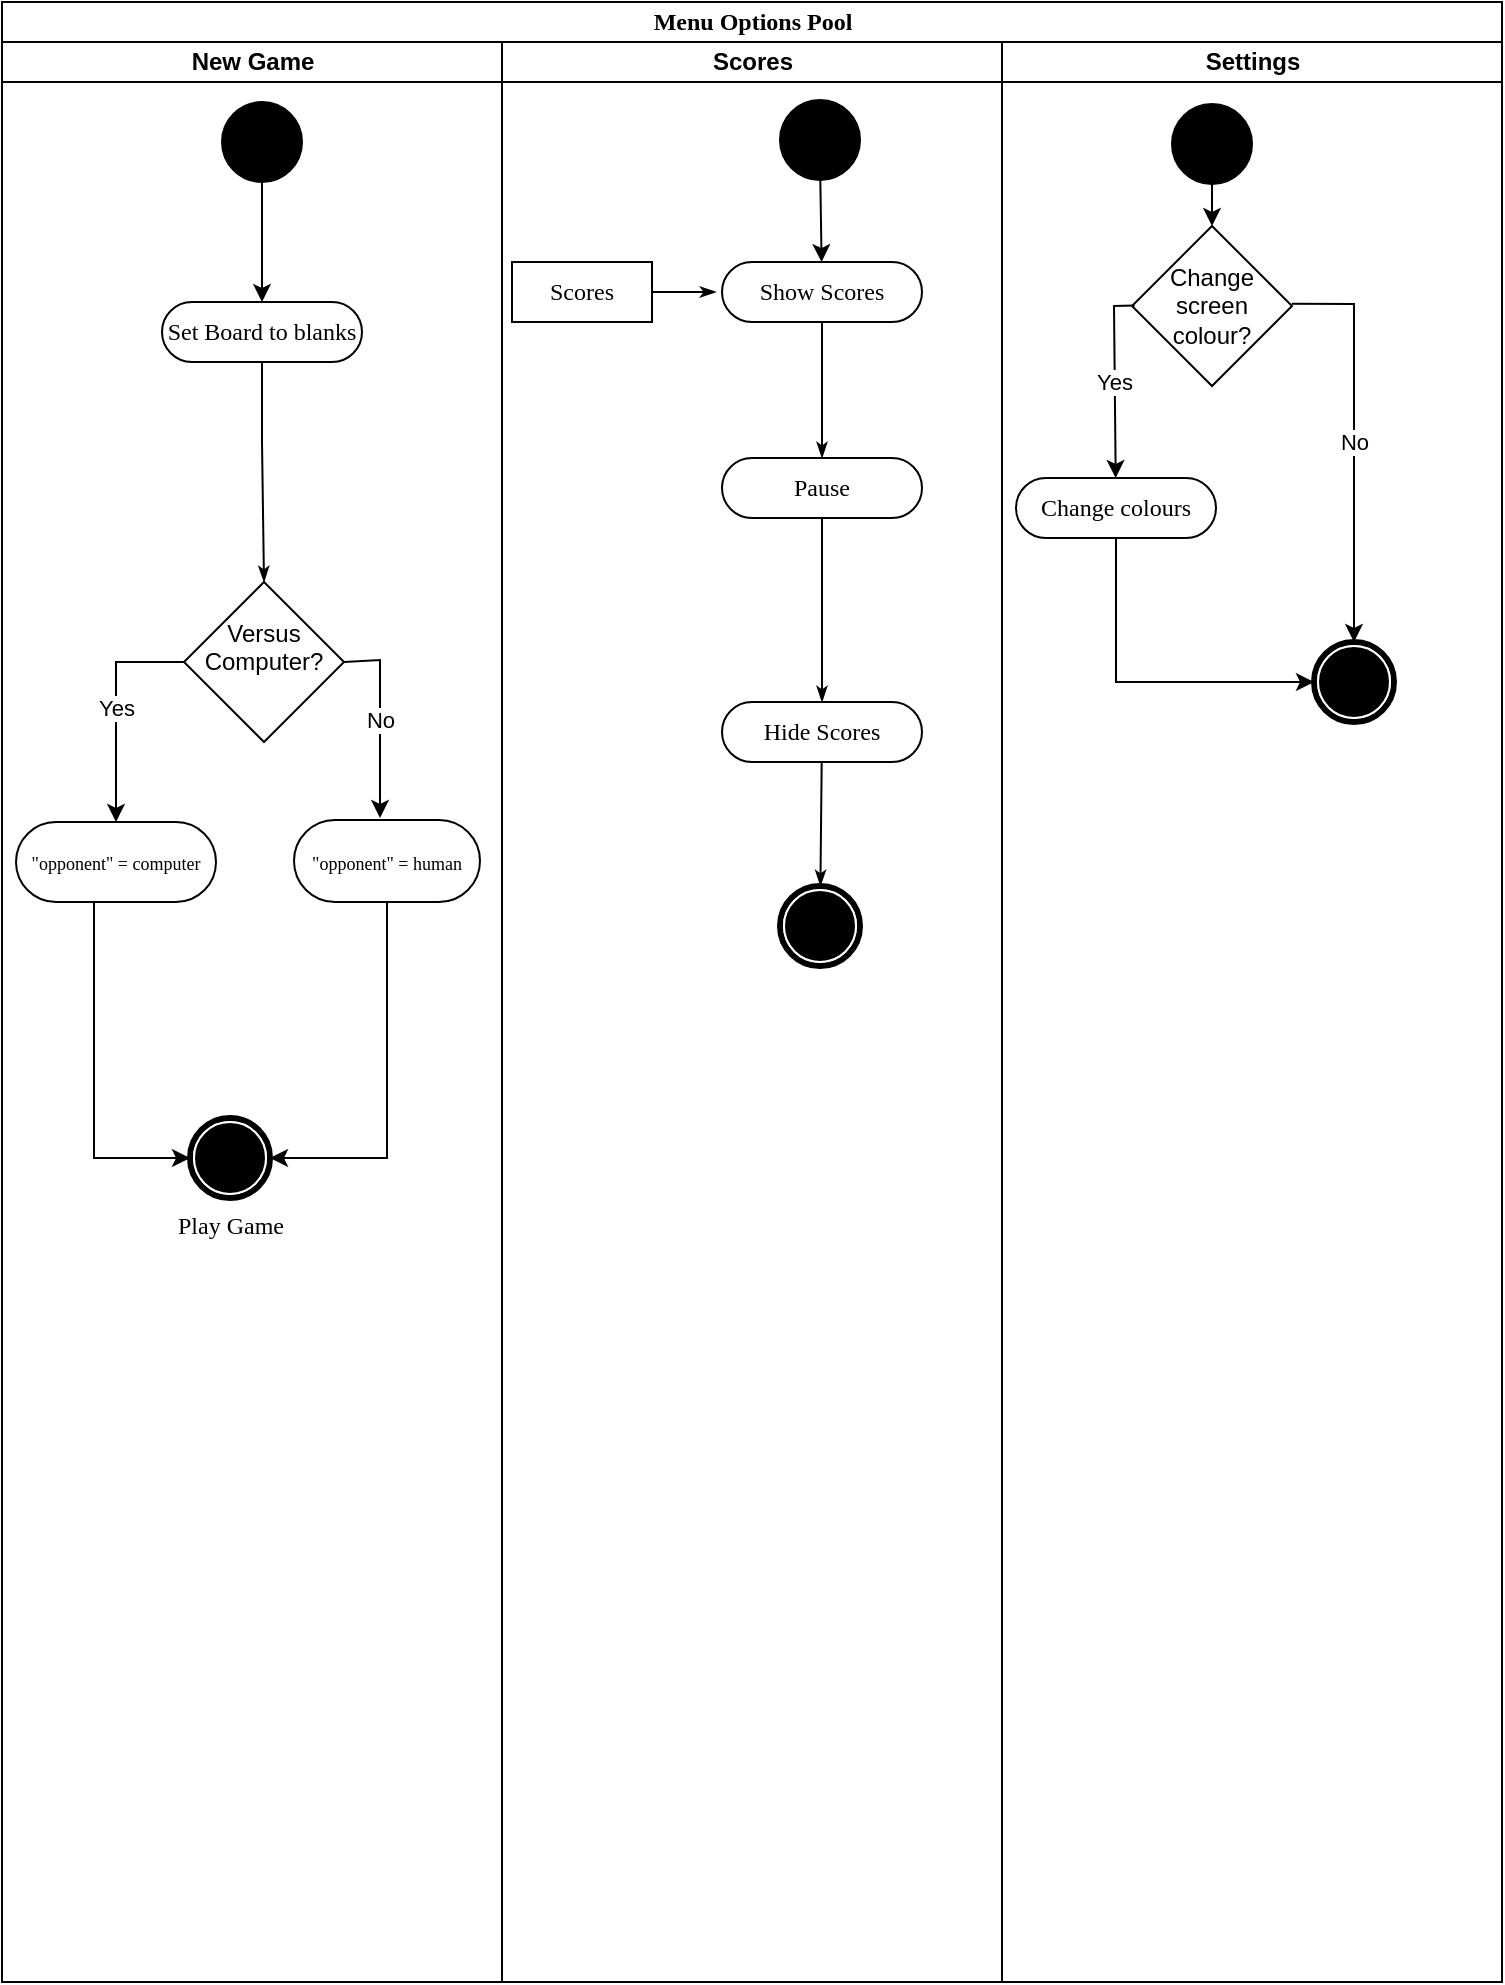 <mxfile version="26.0.4">
  <diagram name="Page-1" id="0783ab3e-0a74-02c8-0abd-f7b4e66b4bec">
    <mxGraphModel dx="1195" dy="803" grid="1" gridSize="10" guides="1" tooltips="1" connect="1" arrows="1" fold="1" page="1" pageScale="1" pageWidth="850" pageHeight="1100" background="none" math="0" shadow="0">
      <root>
        <mxCell id="0" />
        <mxCell id="1" parent="0" />
        <mxCell id="1c1d494c118603dd-1" value="Menu Options Pool" style="swimlane;html=1;childLayout=stackLayout;startSize=20;rounded=0;shadow=0;comic=0;labelBackgroundColor=none;strokeWidth=1;fontFamily=Verdana;fontSize=12;align=center;" parent="1" vertex="1">
          <mxGeometry x="44" y="20" width="750" height="990" as="geometry" />
        </mxCell>
        <mxCell id="1c1d494c118603dd-2" value="New Game" style="swimlane;html=1;startSize=20;" parent="1c1d494c118603dd-1" vertex="1">
          <mxGeometry y="20" width="250" height="970" as="geometry" />
        </mxCell>
        <mxCell id="1c1d494c118603dd-34" style="edgeStyle=none;rounded=0;html=1;labelBackgroundColor=none;startArrow=none;startFill=0;startSize=5;endArrow=classicThin;endFill=1;endSize=5;jettySize=auto;orthogonalLoop=1;strokeWidth=1;fontFamily=Verdana;fontSize=12;entryX=0.5;entryY=0;entryDx=0;entryDy=0;" parent="1c1d494c118603dd-2" source="1c1d494c118603dd-6" target="UkSORgVNk2TvawBsNUPi-2" edge="1">
          <mxGeometry relative="1" as="geometry">
            <mxPoint x="130" y="280" as="targetPoint" />
            <Array as="points">
              <mxPoint x="130" y="200" />
            </Array>
          </mxGeometry>
        </mxCell>
        <mxCell id="1c1d494c118603dd-6" value="Set Board to blanks" style="rounded=1;whiteSpace=wrap;html=1;shadow=0;comic=0;labelBackgroundColor=none;strokeWidth=1;fontFamily=Verdana;fontSize=12;align=center;arcSize=50;" parent="1c1d494c118603dd-2" vertex="1">
          <mxGeometry x="80" y="130" width="100" height="30" as="geometry" />
        </mxCell>
        <mxCell id="60571a20871a0731-4" value="" style="ellipse;whiteSpace=wrap;html=1;rounded=0;shadow=0;comic=0;labelBackgroundColor=none;strokeWidth=1;fillColor=#000000;fontFamily=Verdana;fontSize=12;align=center;" parent="1c1d494c118603dd-2" vertex="1">
          <mxGeometry x="110" y="30" width="40" height="40" as="geometry" />
        </mxCell>
        <mxCell id="UkSORgVNk2TvawBsNUPi-2" value="Versus Computer?&lt;div&gt;&lt;br&gt;&lt;/div&gt;" style="rhombus;whiteSpace=wrap;html=1;" vertex="1" parent="1c1d494c118603dd-2">
          <mxGeometry x="91" y="270" width="80" height="80" as="geometry" />
        </mxCell>
        <mxCell id="UkSORgVNk2TvawBsNUPi-3" value="&lt;div&gt;&lt;font style=&quot;font-size: 9px;&quot;&gt;&quot;opponent&quot; = computer&lt;/font&gt;&lt;/div&gt;" style="rounded=1;whiteSpace=wrap;html=1;shadow=0;comic=0;labelBackgroundColor=none;strokeWidth=1;fontFamily=Verdana;fontSize=12;align=center;arcSize=50;" vertex="1" parent="1c1d494c118603dd-2">
          <mxGeometry x="7" y="390" width="100" height="40" as="geometry" />
        </mxCell>
        <mxCell id="UkSORgVNk2TvawBsNUPi-7" value="Yes" style="endArrow=classic;html=1;rounded=0;exitX=0;exitY=0.5;exitDx=0;exitDy=0;" edge="1" parent="1c1d494c118603dd-2" source="UkSORgVNk2TvawBsNUPi-2" target="UkSORgVNk2TvawBsNUPi-3">
          <mxGeometry width="50" height="50" relative="1" as="geometry">
            <mxPoint x="30" y="313" as="sourcePoint" />
            <mxPoint x="60" y="392" as="targetPoint" />
            <Array as="points">
              <mxPoint x="57" y="310" />
            </Array>
          </mxGeometry>
        </mxCell>
        <mxCell id="UkSORgVNk2TvawBsNUPi-14" value="" style="endArrow=classic;html=1;rounded=0;" edge="1" parent="1c1d494c118603dd-2" source="60571a20871a0731-4" target="1c1d494c118603dd-6">
          <mxGeometry width="50" height="50" relative="1" as="geometry">
            <mxPoint x="130" y="100" as="sourcePoint" />
            <mxPoint x="180" y="50" as="targetPoint" />
          </mxGeometry>
        </mxCell>
        <mxCell id="1c1d494c118603dd-4" value="Scores" style="swimlane;html=1;startSize=20;" parent="1c1d494c118603dd-1" vertex="1">
          <mxGeometry x="250" y="20" width="250" height="970" as="geometry" />
        </mxCell>
        <mxCell id="60571a20871a0731-8" value="Show Scores" style="rounded=1;whiteSpace=wrap;html=1;shadow=0;comic=0;labelBackgroundColor=none;strokeWidth=1;fontFamily=Verdana;fontSize=12;align=center;arcSize=50;" parent="1c1d494c118603dd-4" vertex="1">
          <mxGeometry x="110" y="110" width="100" height="30" as="geometry" />
        </mxCell>
        <mxCell id="1c1d494c118603dd-5" value="Pause" style="rounded=1;whiteSpace=wrap;html=1;shadow=0;comic=0;labelBackgroundColor=none;strokeWidth=1;fontFamily=Verdana;fontSize=12;align=center;arcSize=50;" parent="1c1d494c118603dd-4" vertex="1">
          <mxGeometry x="110" y="208" width="100" height="30" as="geometry" />
        </mxCell>
        <mxCell id="1c1d494c118603dd-8" value="Hide Scores" style="rounded=1;whiteSpace=wrap;html=1;shadow=0;comic=0;labelBackgroundColor=none;strokeWidth=1;fontFamily=Verdana;fontSize=12;align=center;arcSize=50;" parent="1c1d494c118603dd-4" vertex="1">
          <mxGeometry x="110" y="330" width="100" height="30" as="geometry" />
        </mxCell>
        <mxCell id="1c1d494c118603dd-37" style="edgeStyle=none;rounded=0;html=1;labelBackgroundColor=none;startArrow=none;startFill=0;startSize=5;endArrow=classicThin;endFill=1;endSize=5;jettySize=auto;orthogonalLoop=1;strokeWidth=1;fontFamily=Verdana;fontSize=12" parent="1c1d494c118603dd-4" source="1c1d494c118603dd-9" edge="1">
          <mxGeometry relative="1" as="geometry">
            <mxPoint x="107" y="125" as="targetPoint" />
          </mxGeometry>
        </mxCell>
        <mxCell id="1c1d494c118603dd-9" value="Scores" style="rounded=0;whiteSpace=wrap;html=1;shadow=0;comic=0;labelBackgroundColor=none;strokeWidth=1;fontFamily=Verdana;fontSize=12;align=center;arcSize=50;" parent="1c1d494c118603dd-4" vertex="1">
          <mxGeometry x="5" y="110" width="70" height="30" as="geometry" />
        </mxCell>
        <mxCell id="1c1d494c118603dd-45" style="edgeStyle=none;rounded=0;html=1;labelBackgroundColor=none;startArrow=none;startFill=0;startSize=5;endArrow=classicThin;endFill=1;endSize=5;jettySize=auto;orthogonalLoop=1;strokeWidth=1;fontFamily=Verdana;fontSize=12" parent="1c1d494c118603dd-4" source="1c1d494c118603dd-8" target="60571a20871a0731-5" edge="1">
          <mxGeometry relative="1" as="geometry">
            <mxPoint x="149.838" y="358" as="sourcePoint" />
            <mxPoint x="148.216" y="508.001" as="targetPoint" />
          </mxGeometry>
        </mxCell>
        <mxCell id="60571a20871a0731-5" value="" style="shape=mxgraph.bpmn.shape;html=1;verticalLabelPosition=bottom;labelBackgroundColor=#ffffff;verticalAlign=top;perimeter=ellipsePerimeter;outline=end;symbol=terminate;rounded=0;shadow=0;comic=0;strokeWidth=1;fontFamily=Verdana;fontSize=12;align=center;" parent="1c1d494c118603dd-4" vertex="1">
          <mxGeometry x="139" y="422" width="40" height="40" as="geometry" />
        </mxCell>
        <mxCell id="UkSORgVNk2TvawBsNUPi-17" style="edgeStyle=none;rounded=0;html=1;labelBackgroundColor=none;startArrow=none;startFill=0;startSize=5;endArrow=classicThin;endFill=1;endSize=5;jettySize=auto;orthogonalLoop=1;strokeWidth=1;fontFamily=Verdana;fontSize=12" edge="1" parent="1c1d494c118603dd-4" source="60571a20871a0731-8" target="1c1d494c118603dd-5">
          <mxGeometry relative="1" as="geometry">
            <mxPoint x="137" y="170" as="sourcePoint" />
            <mxPoint x="158" y="230" as="targetPoint" />
          </mxGeometry>
        </mxCell>
        <mxCell id="UkSORgVNk2TvawBsNUPi-18" style="edgeStyle=none;rounded=0;html=1;labelBackgroundColor=none;startArrow=none;startFill=0;startSize=5;endArrow=classicThin;endFill=1;endSize=5;jettySize=auto;orthogonalLoop=1;strokeWidth=1;fontFamily=Verdana;fontSize=12" edge="1" parent="1c1d494c118603dd-4" source="1c1d494c118603dd-5" target="1c1d494c118603dd-8">
          <mxGeometry relative="1" as="geometry">
            <mxPoint x="170" y="210" as="sourcePoint" />
            <mxPoint x="168" y="360" as="targetPoint" />
          </mxGeometry>
        </mxCell>
        <mxCell id="1c1d494c118603dd-3" value="Settings" style="swimlane;html=1;startSize=20;" parent="1c1d494c118603dd-1" vertex="1">
          <mxGeometry x="500" y="20" width="250" height="970" as="geometry" />
        </mxCell>
        <mxCell id="UkSORgVNk2TvawBsNUPi-27" value="" style="shape=mxgraph.bpmn.shape;html=1;verticalLabelPosition=bottom;labelBackgroundColor=#ffffff;verticalAlign=top;perimeter=ellipsePerimeter;outline=end;symbol=terminate;rounded=0;shadow=0;comic=0;strokeWidth=1;fontFamily=Verdana;fontSize=12;align=center;" vertex="1" parent="1c1d494c118603dd-3">
          <mxGeometry x="156" y="300" width="40" height="40" as="geometry" />
        </mxCell>
        <mxCell id="UkSORgVNk2TvawBsNUPi-13" style="edgeStyle=orthogonalEdgeStyle;rounded=0;orthogonalLoop=1;jettySize=auto;html=1;exitX=0.5;exitY=1;exitDx=0;exitDy=0;entryX=1;entryY=0.5;entryDx=0;entryDy=0;" edge="1" parent="1" source="UkSORgVNk2TvawBsNUPi-5" target="UkSORgVNk2TvawBsNUPi-9">
          <mxGeometry relative="1" as="geometry" />
        </mxCell>
        <mxCell id="UkSORgVNk2TvawBsNUPi-5" value="&lt;font style=&quot;font-size: 9px;&quot;&gt;&quot;opponent&quot; = human&lt;/font&gt;" style="rounded=1;whiteSpace=wrap;html=1;shadow=0;comic=0;labelBackgroundColor=none;strokeWidth=1;fontFamily=Verdana;fontSize=12;align=center;arcSize=50;" vertex="1" parent="1">
          <mxGeometry x="190" y="429" width="93" height="41" as="geometry" />
        </mxCell>
        <mxCell id="UkSORgVNk2TvawBsNUPi-6" value="No" style="endArrow=classic;html=1;rounded=0;exitX=1;exitY=0.5;exitDx=0;exitDy=0;entryX=0.5;entryY=0;entryDx=0;entryDy=0;" edge="1" parent="1" source="UkSORgVNk2TvawBsNUPi-2">
          <mxGeometry width="50" height="50" relative="1" as="geometry">
            <mxPoint x="220" y="329" as="sourcePoint" />
            <mxPoint x="233" y="428" as="targetPoint" />
            <Array as="points">
              <mxPoint x="233" y="349" />
            </Array>
          </mxGeometry>
        </mxCell>
        <mxCell id="UkSORgVNk2TvawBsNUPi-9" value="Play Game&lt;div&gt;&lt;br&gt;&lt;/div&gt;" style="shape=mxgraph.bpmn.shape;html=1;verticalLabelPosition=bottom;labelBackgroundColor=#ffffff;verticalAlign=top;perimeter=ellipsePerimeter;outline=end;symbol=terminate;rounded=0;shadow=0;comic=0;strokeWidth=1;fontFamily=Verdana;fontSize=12;align=center;" vertex="1" parent="1">
          <mxGeometry x="138" y="578" width="40" height="40" as="geometry" />
        </mxCell>
        <mxCell id="UkSORgVNk2TvawBsNUPi-11" style="edgeStyle=orthogonalEdgeStyle;rounded=0;orthogonalLoop=1;jettySize=auto;html=1;exitX=0.5;exitY=1;exitDx=0;exitDy=0;" edge="1" parent="1" source="UkSORgVNk2TvawBsNUPi-3" target="UkSORgVNk2TvawBsNUPi-9">
          <mxGeometry relative="1" as="geometry">
            <Array as="points">
              <mxPoint x="90" y="598" />
            </Array>
          </mxGeometry>
        </mxCell>
        <mxCell id="UkSORgVNk2TvawBsNUPi-16" value="" style="ellipse;whiteSpace=wrap;html=1;rounded=0;shadow=0;comic=0;labelBackgroundColor=none;strokeWidth=1;fillColor=#000000;fontFamily=Verdana;fontSize=12;align=center;" vertex="1" parent="1">
          <mxGeometry x="433" y="69" width="40" height="40" as="geometry" />
        </mxCell>
        <mxCell id="UkSORgVNk2TvawBsNUPi-19" value="" style="endArrow=classic;html=1;rounded=0;" edge="1" parent="1" source="UkSORgVNk2TvawBsNUPi-16" target="60571a20871a0731-8">
          <mxGeometry width="50" height="50" relative="1" as="geometry">
            <mxPoint x="400" y="430" as="sourcePoint" />
            <mxPoint x="350" y="240" as="targetPoint" />
          </mxGeometry>
        </mxCell>
        <mxCell id="UkSORgVNk2TvawBsNUPi-20" value="" style="ellipse;whiteSpace=wrap;html=1;rounded=0;shadow=0;comic=0;labelBackgroundColor=none;strokeWidth=1;fillColor=#000000;fontFamily=Verdana;fontSize=12;align=center;" vertex="1" parent="1">
          <mxGeometry x="629" y="71" width="40" height="40" as="geometry" />
        </mxCell>
        <mxCell id="UkSORgVNk2TvawBsNUPi-21" value="&lt;div&gt;Change screen colour?&lt;/div&gt;" style="rhombus;whiteSpace=wrap;html=1;" vertex="1" parent="1">
          <mxGeometry x="609" y="132" width="80" height="80" as="geometry" />
        </mxCell>
        <mxCell id="UkSORgVNk2TvawBsNUPi-22" value="Change colours" style="rounded=1;whiteSpace=wrap;html=1;shadow=0;comic=0;labelBackgroundColor=none;strokeWidth=1;fontFamily=Verdana;fontSize=12;align=center;arcSize=50;" vertex="1" parent="1">
          <mxGeometry x="551" y="258" width="100" height="30" as="geometry" />
        </mxCell>
        <mxCell id="UkSORgVNk2TvawBsNUPi-23" value="Yes" style="endArrow=classic;html=1;rounded=0;" edge="1" parent="1" target="UkSORgVNk2TvawBsNUPi-22">
          <mxGeometry width="50" height="50" relative="1" as="geometry">
            <mxPoint x="610.311" y="171.689" as="sourcePoint" />
            <mxPoint x="591.709" y="259" as="targetPoint" />
            <Array as="points">
              <mxPoint x="600" y="172" />
            </Array>
          </mxGeometry>
        </mxCell>
        <mxCell id="UkSORgVNk2TvawBsNUPi-24" value="No" style="endArrow=classic;html=1;rounded=0;" edge="1" parent="1" target="UkSORgVNk2TvawBsNUPi-27">
          <mxGeometry width="50" height="50" relative="1" as="geometry">
            <mxPoint x="688.873" y="170.873" as="sourcePoint" />
            <mxPoint x="719" y="238" as="targetPoint" />
            <Array as="points">
              <mxPoint x="720" y="171" />
            </Array>
          </mxGeometry>
        </mxCell>
        <mxCell id="UkSORgVNk2TvawBsNUPi-26" value="" style="endArrow=classic;html=1;rounded=0;" edge="1" parent="1" source="UkSORgVNk2TvawBsNUPi-20" target="UkSORgVNk2TvawBsNUPi-21">
          <mxGeometry width="50" height="50" relative="1" as="geometry">
            <mxPoint x="610" y="180" as="sourcePoint" />
            <mxPoint x="660" y="130" as="targetPoint" />
          </mxGeometry>
        </mxCell>
        <mxCell id="UkSORgVNk2TvawBsNUPi-28" value="" style="endArrow=classic;html=1;rounded=0;" edge="1" parent="1" source="UkSORgVNk2TvawBsNUPi-22" target="UkSORgVNk2TvawBsNUPi-27">
          <mxGeometry width="50" height="50" relative="1" as="geometry">
            <mxPoint x="610" y="290" as="sourcePoint" />
            <mxPoint x="660" y="240" as="targetPoint" />
            <Array as="points">
              <mxPoint x="601" y="360" />
            </Array>
          </mxGeometry>
        </mxCell>
      </root>
    </mxGraphModel>
  </diagram>
</mxfile>
